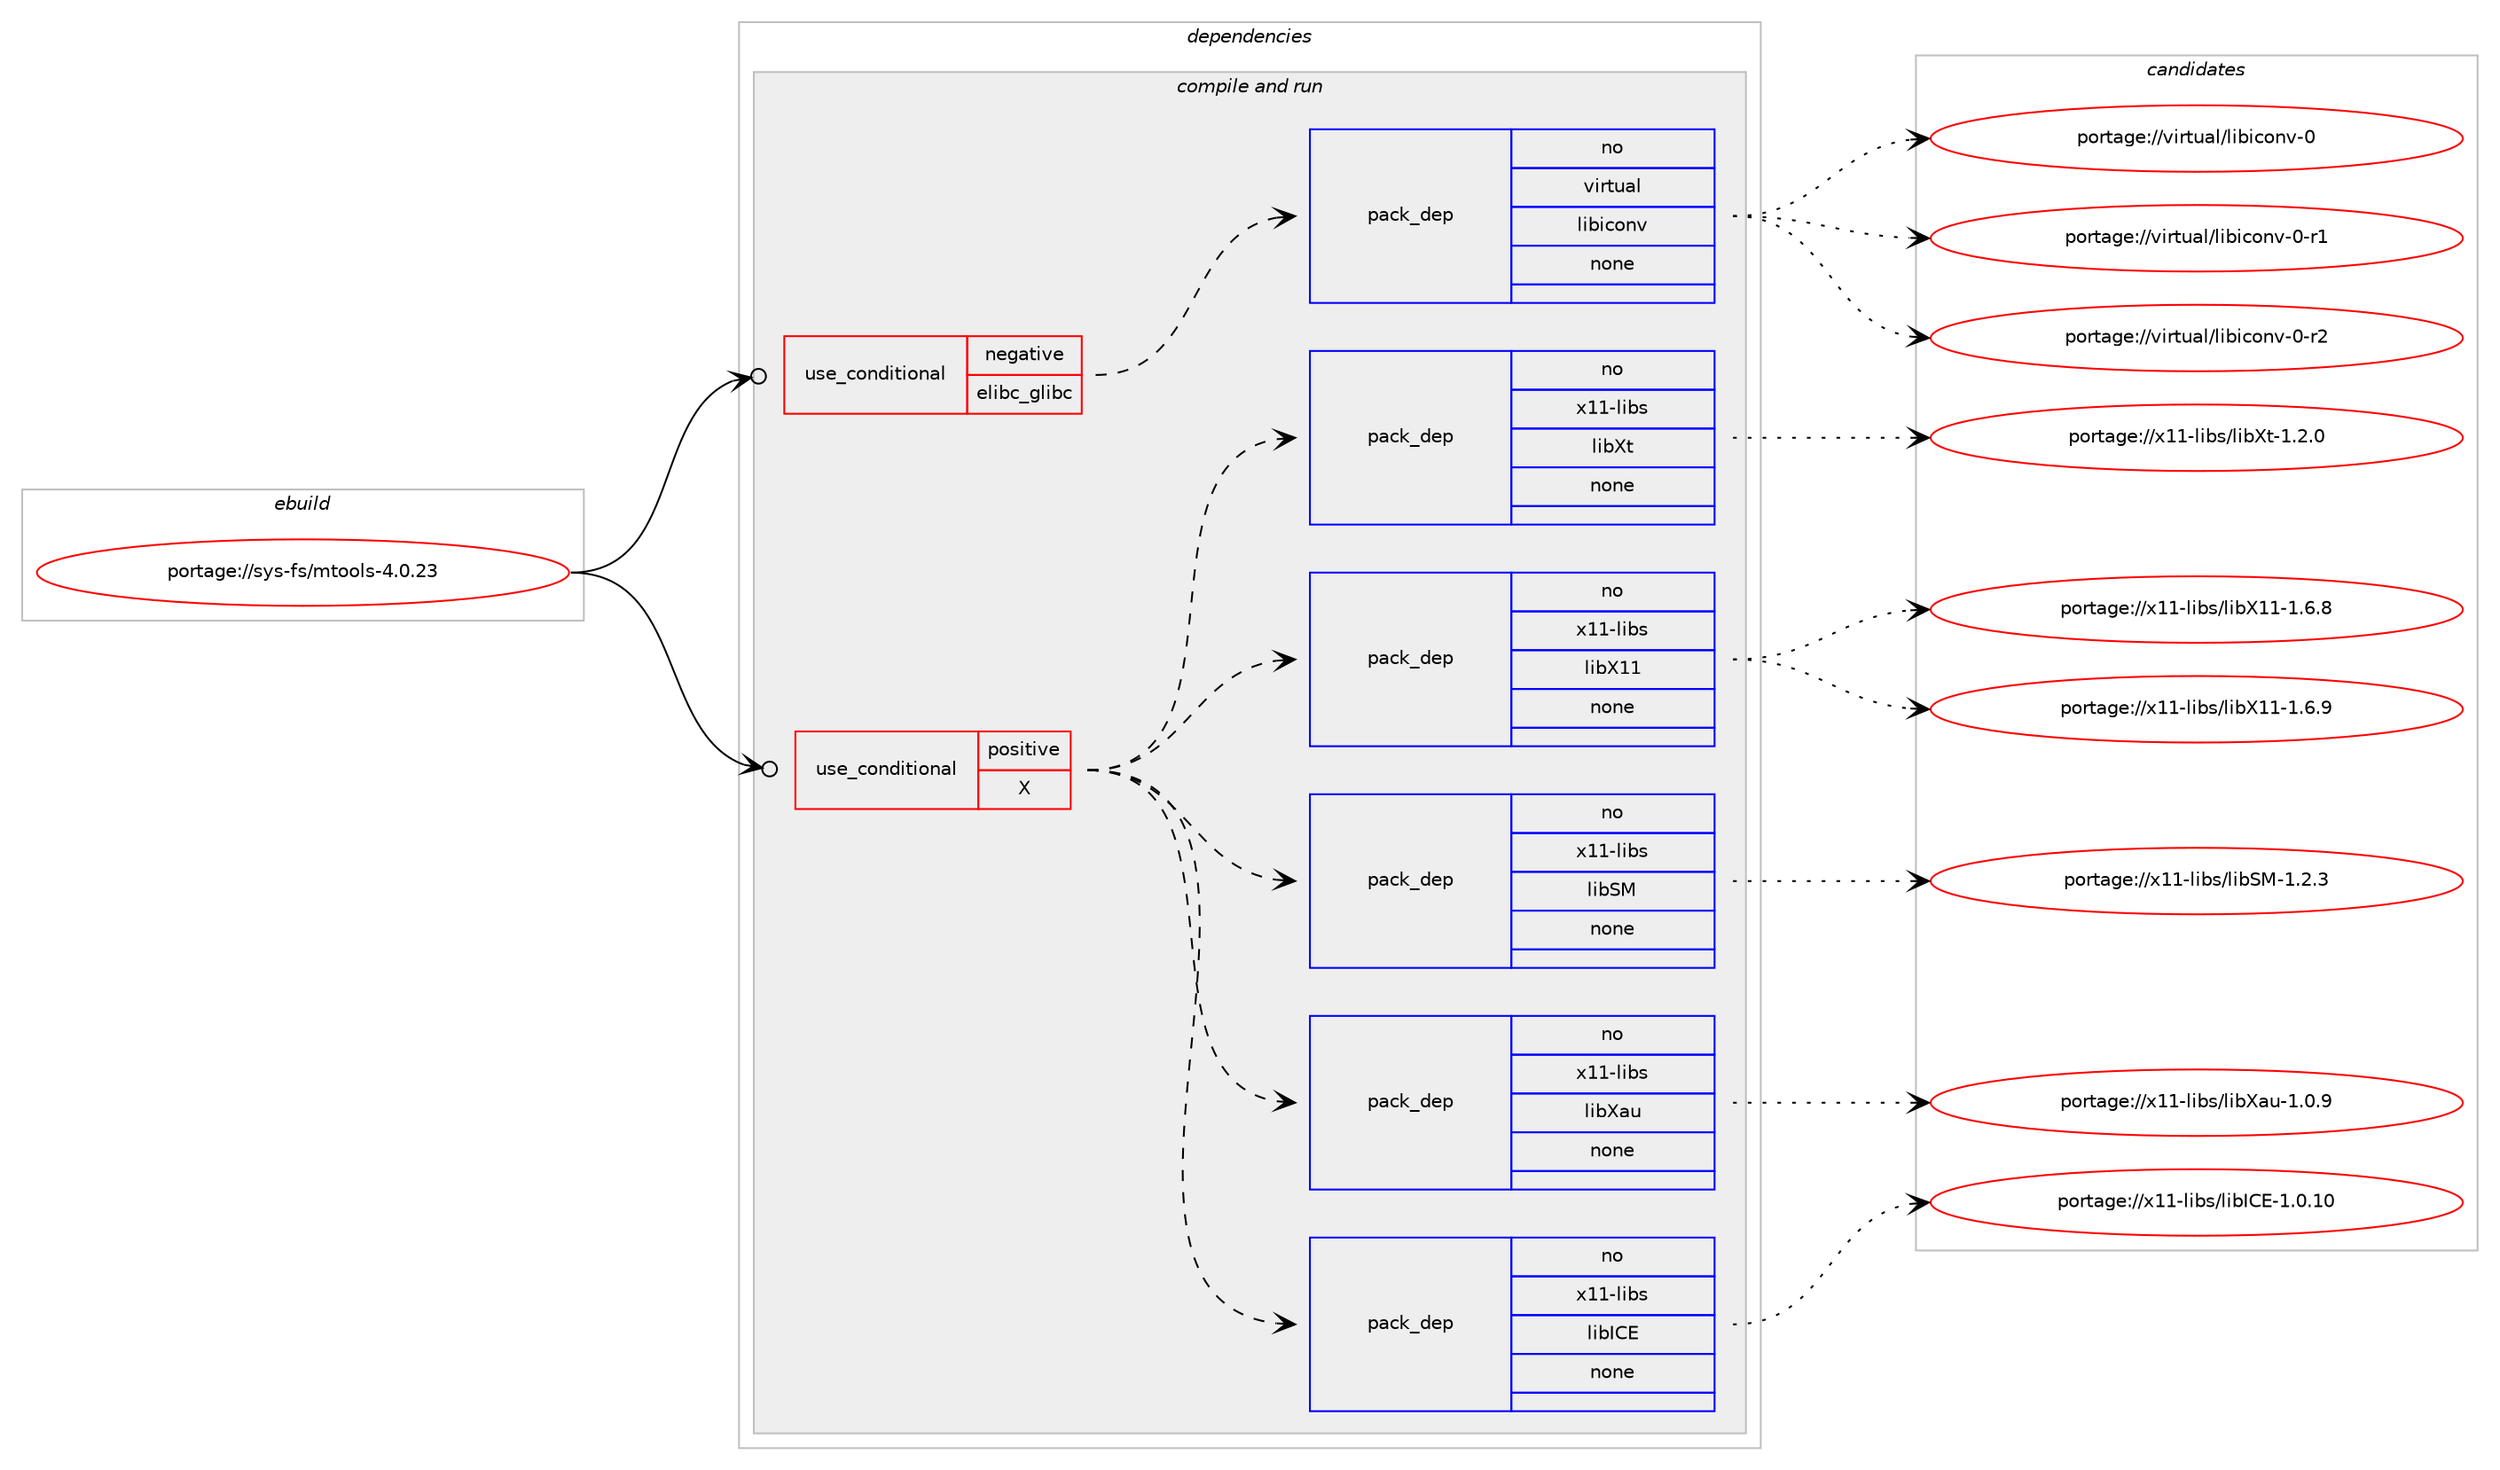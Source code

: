digraph prolog {

# *************
# Graph options
# *************

newrank=true;
concentrate=true;
compound=true;
graph [rankdir=LR,fontname=Helvetica,fontsize=10,ranksep=1.5];#, ranksep=2.5, nodesep=0.2];
edge  [arrowhead=vee];
node  [fontname=Helvetica,fontsize=10];

# **********
# The ebuild
# **********

subgraph cluster_leftcol {
color=gray;
rank=same;
label=<<i>ebuild</i>>;
id [label="portage://sys-fs/mtools-4.0.23", color=red, width=4, href="../sys-fs/mtools-4.0.23.svg"];
}

# ****************
# The dependencies
# ****************

subgraph cluster_midcol {
color=gray;
label=<<i>dependencies</i>>;
subgraph cluster_compile {
fillcolor="#eeeeee";
style=filled;
label=<<i>compile</i>>;
}
subgraph cluster_compileandrun {
fillcolor="#eeeeee";
style=filled;
label=<<i>compile and run</i>>;
subgraph cond103077 {
dependency425912 [label=<<TABLE BORDER="0" CELLBORDER="1" CELLSPACING="0" CELLPADDING="4"><TR><TD ROWSPAN="3" CELLPADDING="10">use_conditional</TD></TR><TR><TD>negative</TD></TR><TR><TD>elibc_glibc</TD></TR></TABLE>>, shape=none, color=red];
subgraph pack315691 {
dependency425913 [label=<<TABLE BORDER="0" CELLBORDER="1" CELLSPACING="0" CELLPADDING="4" WIDTH="220"><TR><TD ROWSPAN="6" CELLPADDING="30">pack_dep</TD></TR><TR><TD WIDTH="110">no</TD></TR><TR><TD>virtual</TD></TR><TR><TD>libiconv</TD></TR><TR><TD>none</TD></TR><TR><TD></TD></TR></TABLE>>, shape=none, color=blue];
}
dependency425912:e -> dependency425913:w [weight=20,style="dashed",arrowhead="vee"];
}
id:e -> dependency425912:w [weight=20,style="solid",arrowhead="odotvee"];
subgraph cond103078 {
dependency425914 [label=<<TABLE BORDER="0" CELLBORDER="1" CELLSPACING="0" CELLPADDING="4"><TR><TD ROWSPAN="3" CELLPADDING="10">use_conditional</TD></TR><TR><TD>positive</TD></TR><TR><TD>X</TD></TR></TABLE>>, shape=none, color=red];
subgraph pack315692 {
dependency425915 [label=<<TABLE BORDER="0" CELLBORDER="1" CELLSPACING="0" CELLPADDING="4" WIDTH="220"><TR><TD ROWSPAN="6" CELLPADDING="30">pack_dep</TD></TR><TR><TD WIDTH="110">no</TD></TR><TR><TD>x11-libs</TD></TR><TR><TD>libICE</TD></TR><TR><TD>none</TD></TR><TR><TD></TD></TR></TABLE>>, shape=none, color=blue];
}
dependency425914:e -> dependency425915:w [weight=20,style="dashed",arrowhead="vee"];
subgraph pack315693 {
dependency425916 [label=<<TABLE BORDER="0" CELLBORDER="1" CELLSPACING="0" CELLPADDING="4" WIDTH="220"><TR><TD ROWSPAN="6" CELLPADDING="30">pack_dep</TD></TR><TR><TD WIDTH="110">no</TD></TR><TR><TD>x11-libs</TD></TR><TR><TD>libXau</TD></TR><TR><TD>none</TD></TR><TR><TD></TD></TR></TABLE>>, shape=none, color=blue];
}
dependency425914:e -> dependency425916:w [weight=20,style="dashed",arrowhead="vee"];
subgraph pack315694 {
dependency425917 [label=<<TABLE BORDER="0" CELLBORDER="1" CELLSPACING="0" CELLPADDING="4" WIDTH="220"><TR><TD ROWSPAN="6" CELLPADDING="30">pack_dep</TD></TR><TR><TD WIDTH="110">no</TD></TR><TR><TD>x11-libs</TD></TR><TR><TD>libSM</TD></TR><TR><TD>none</TD></TR><TR><TD></TD></TR></TABLE>>, shape=none, color=blue];
}
dependency425914:e -> dependency425917:w [weight=20,style="dashed",arrowhead="vee"];
subgraph pack315695 {
dependency425918 [label=<<TABLE BORDER="0" CELLBORDER="1" CELLSPACING="0" CELLPADDING="4" WIDTH="220"><TR><TD ROWSPAN="6" CELLPADDING="30">pack_dep</TD></TR><TR><TD WIDTH="110">no</TD></TR><TR><TD>x11-libs</TD></TR><TR><TD>libX11</TD></TR><TR><TD>none</TD></TR><TR><TD></TD></TR></TABLE>>, shape=none, color=blue];
}
dependency425914:e -> dependency425918:w [weight=20,style="dashed",arrowhead="vee"];
subgraph pack315696 {
dependency425919 [label=<<TABLE BORDER="0" CELLBORDER="1" CELLSPACING="0" CELLPADDING="4" WIDTH="220"><TR><TD ROWSPAN="6" CELLPADDING="30">pack_dep</TD></TR><TR><TD WIDTH="110">no</TD></TR><TR><TD>x11-libs</TD></TR><TR><TD>libXt</TD></TR><TR><TD>none</TD></TR><TR><TD></TD></TR></TABLE>>, shape=none, color=blue];
}
dependency425914:e -> dependency425919:w [weight=20,style="dashed",arrowhead="vee"];
}
id:e -> dependency425914:w [weight=20,style="solid",arrowhead="odotvee"];
}
subgraph cluster_run {
fillcolor="#eeeeee";
style=filled;
label=<<i>run</i>>;
}
}

# **************
# The candidates
# **************

subgraph cluster_choices {
rank=same;
color=gray;
label=<<i>candidates</i>>;

subgraph choice315691 {
color=black;
nodesep=1;
choiceportage118105114116117971084710810598105991111101184548 [label="portage://virtual/libiconv-0", color=red, width=4,href="../virtual/libiconv-0.svg"];
choiceportage1181051141161179710847108105981059911111011845484511449 [label="portage://virtual/libiconv-0-r1", color=red, width=4,href="../virtual/libiconv-0-r1.svg"];
choiceportage1181051141161179710847108105981059911111011845484511450 [label="portage://virtual/libiconv-0-r2", color=red, width=4,href="../virtual/libiconv-0-r2.svg"];
dependency425913:e -> choiceportage118105114116117971084710810598105991111101184548:w [style=dotted,weight="100"];
dependency425913:e -> choiceportage1181051141161179710847108105981059911111011845484511449:w [style=dotted,weight="100"];
dependency425913:e -> choiceportage1181051141161179710847108105981059911111011845484511450:w [style=dotted,weight="100"];
}
subgraph choice315692 {
color=black;
nodesep=1;
choiceportage12049494510810598115471081059873676945494648464948 [label="portage://x11-libs/libICE-1.0.10", color=red, width=4,href="../x11-libs/libICE-1.0.10.svg"];
dependency425915:e -> choiceportage12049494510810598115471081059873676945494648464948:w [style=dotted,weight="100"];
}
subgraph choice315693 {
color=black;
nodesep=1;
choiceportage1204949451081059811547108105988897117454946484657 [label="portage://x11-libs/libXau-1.0.9", color=red, width=4,href="../x11-libs/libXau-1.0.9.svg"];
dependency425916:e -> choiceportage1204949451081059811547108105988897117454946484657:w [style=dotted,weight="100"];
}
subgraph choice315694 {
color=black;
nodesep=1;
choiceportage1204949451081059811547108105988377454946504651 [label="portage://x11-libs/libSM-1.2.3", color=red, width=4,href="../x11-libs/libSM-1.2.3.svg"];
dependency425917:e -> choiceportage1204949451081059811547108105988377454946504651:w [style=dotted,weight="100"];
}
subgraph choice315695 {
color=black;
nodesep=1;
choiceportage120494945108105981154710810598884949454946544656 [label="portage://x11-libs/libX11-1.6.8", color=red, width=4,href="../x11-libs/libX11-1.6.8.svg"];
choiceportage120494945108105981154710810598884949454946544657 [label="portage://x11-libs/libX11-1.6.9", color=red, width=4,href="../x11-libs/libX11-1.6.9.svg"];
dependency425918:e -> choiceportage120494945108105981154710810598884949454946544656:w [style=dotted,weight="100"];
dependency425918:e -> choiceportage120494945108105981154710810598884949454946544657:w [style=dotted,weight="100"];
}
subgraph choice315696 {
color=black;
nodesep=1;
choiceportage12049494510810598115471081059888116454946504648 [label="portage://x11-libs/libXt-1.2.0", color=red, width=4,href="../x11-libs/libXt-1.2.0.svg"];
dependency425919:e -> choiceportage12049494510810598115471081059888116454946504648:w [style=dotted,weight="100"];
}
}

}
